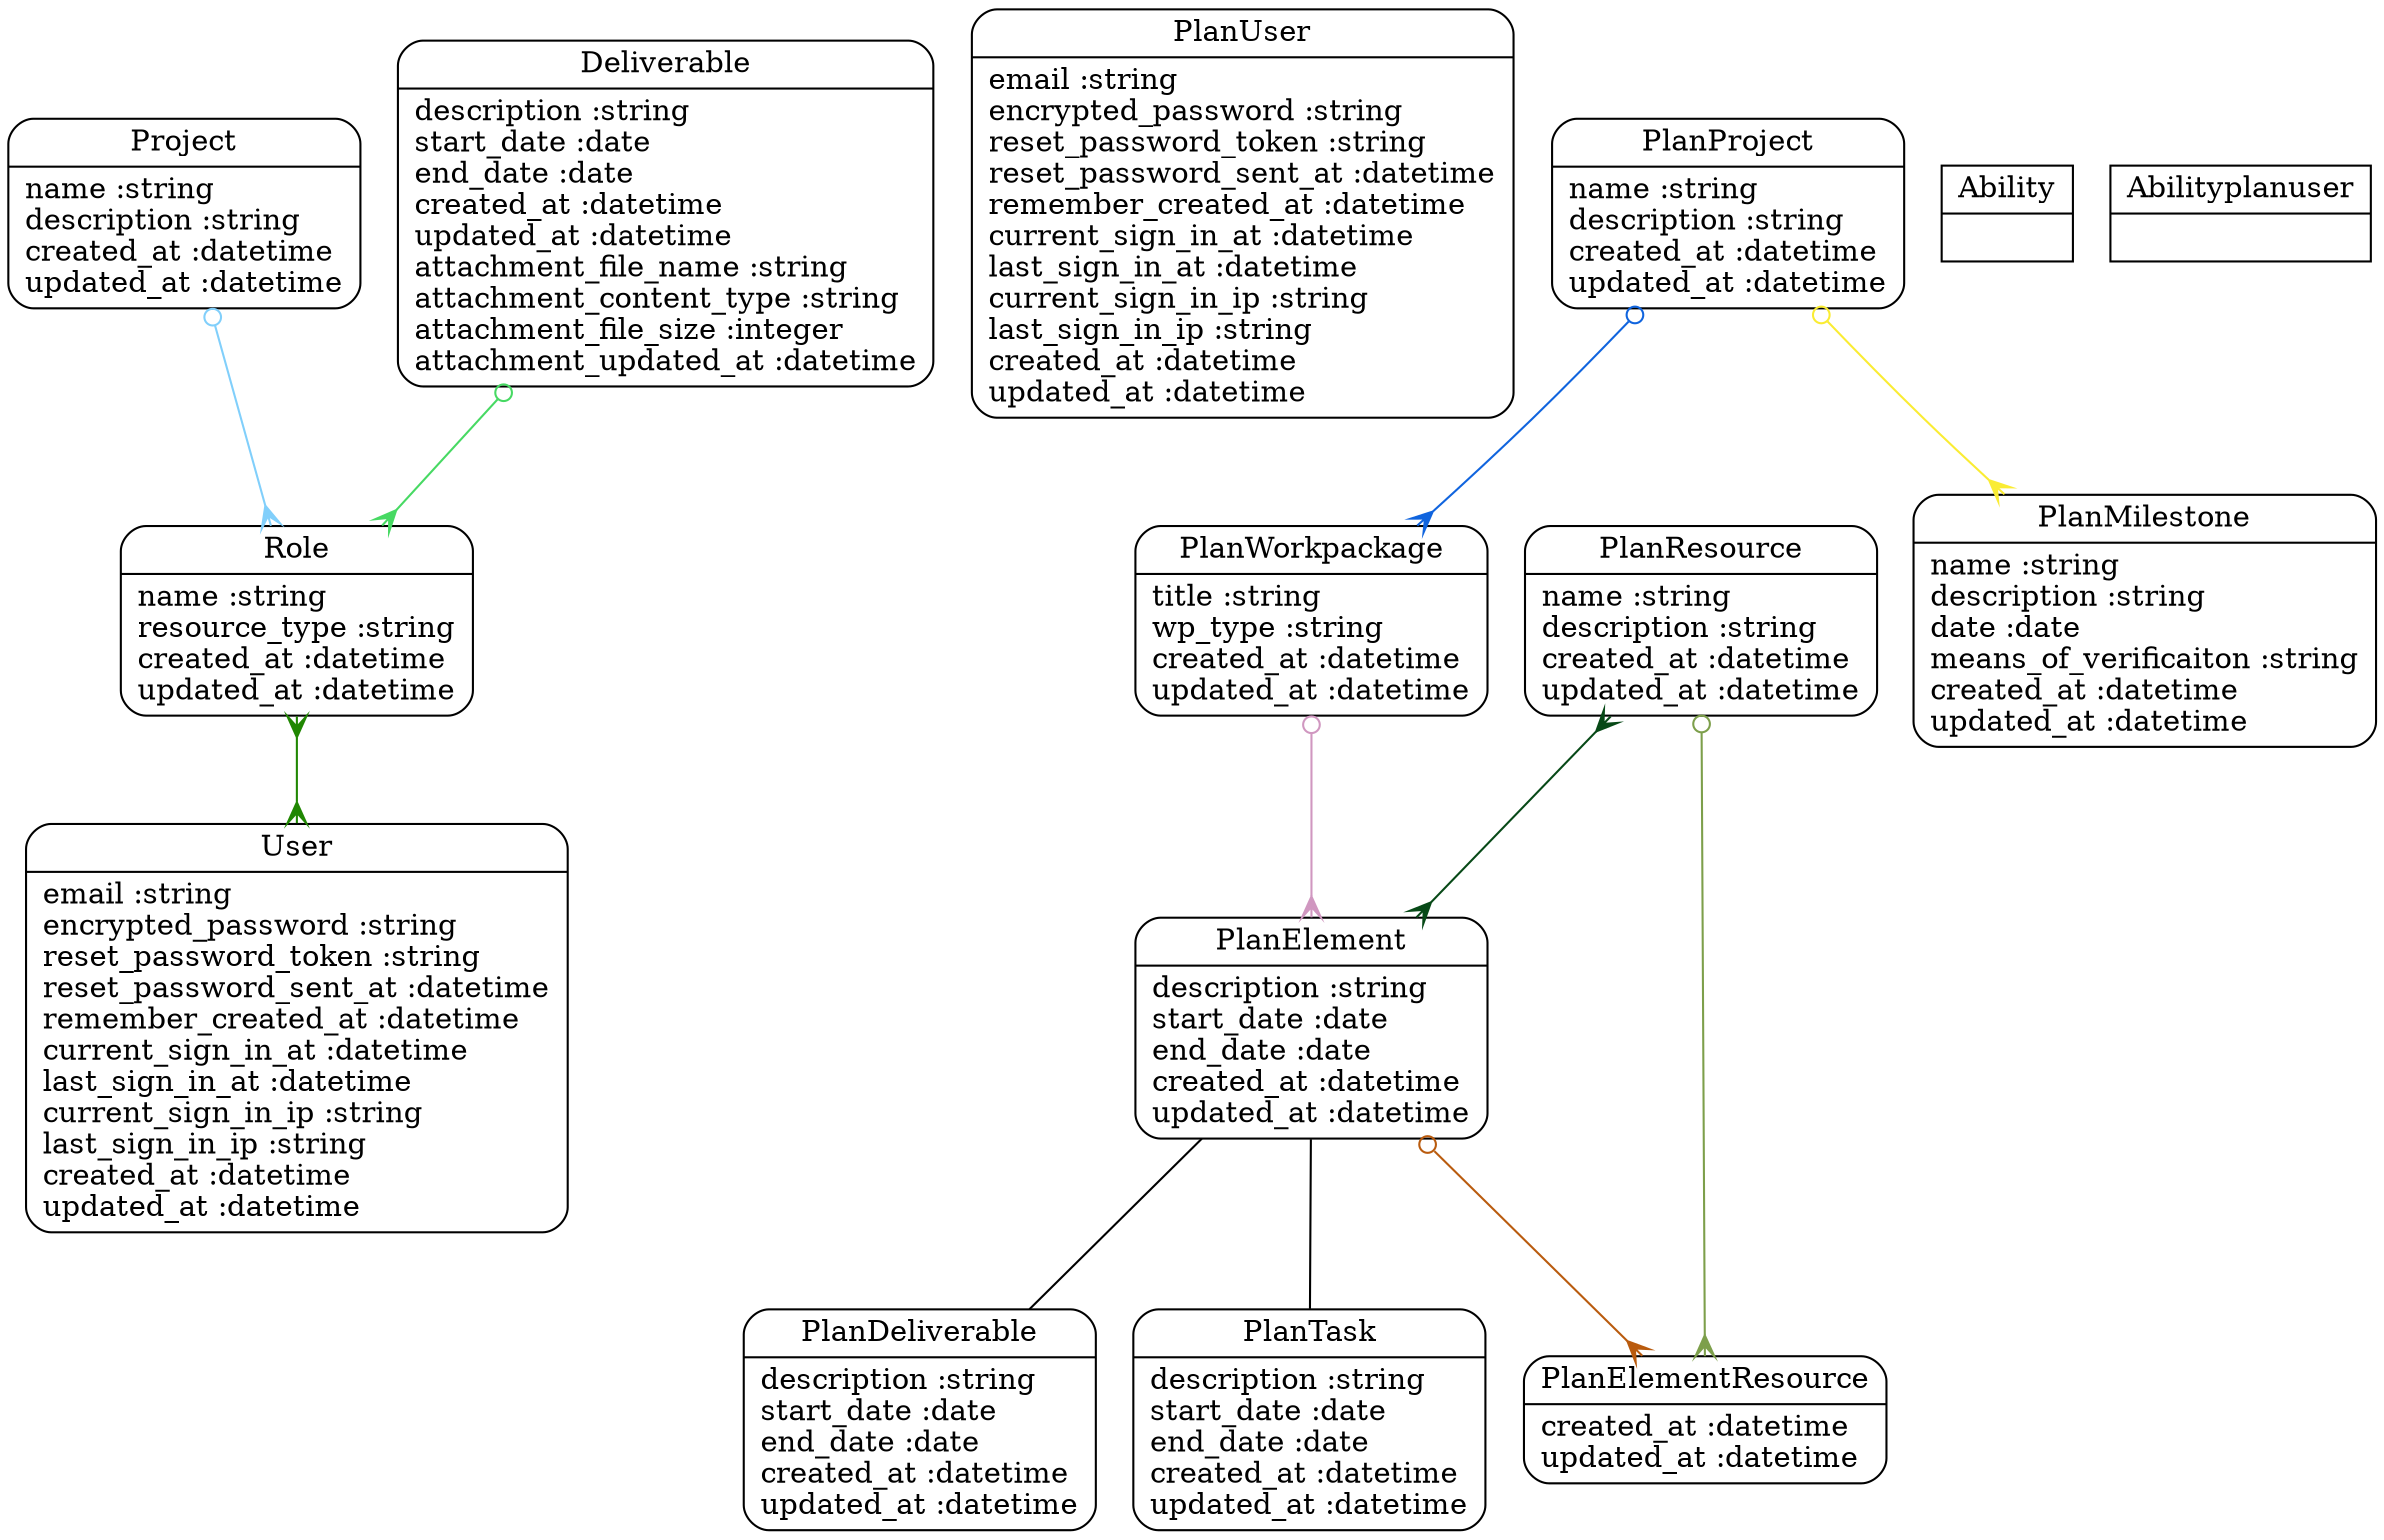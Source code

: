 digraph models_diagram {
	graph[overlap=false, splines=true]
	"Role" [shape=Mrecord, label="{Role|name :string\lresource_type :string\lcreated_at :datetime\lupdated_at :datetime\l}"]
	"PlanUser" [shape=Mrecord, label="{PlanUser|email :string\lencrypted_password :string\lreset_password_token :string\lreset_password_sent_at :datetime\lremember_created_at :datetime\lcurrent_sign_in_at :datetime\llast_sign_in_at :datetime\lcurrent_sign_in_ip :string\llast_sign_in_ip :string\lcreated_at :datetime\lupdated_at :datetime\l}"]
	"User" [shape=Mrecord, label="{User|email :string\lencrypted_password :string\lreset_password_token :string\lreset_password_sent_at :datetime\lremember_created_at :datetime\lcurrent_sign_in_at :datetime\llast_sign_in_at :datetime\lcurrent_sign_in_ip :string\llast_sign_in_ip :string\lcreated_at :datetime\lupdated_at :datetime\l}"]
	"PlanWorkpackage" [shape=Mrecord, label="{PlanWorkpackage|title :string\lwp_type :string\lcreated_at :datetime\lupdated_at :datetime\l}"]
	"Ability" [shape=record, label="{Ability|}"]
	"Project" [shape=Mrecord, label="{Project|name :string\ldescription :string\lcreated_at :datetime\lupdated_at :datetime\l}"]
	"Abilityplanuser" [shape=record, label="{Abilityplanuser|}"]
	"PlanProject" [shape=Mrecord, label="{PlanProject|name :string\ldescription :string\lcreated_at :datetime\lupdated_at :datetime\l}"]
	"PlanResource" [shape=Mrecord, label="{PlanResource|name :string\ldescription :string\lcreated_at :datetime\lupdated_at :datetime\l}"]
	"PlanElement" [shape=Mrecord, label="{PlanElement|description :string\lstart_date :date\lend_date :date\lcreated_at :datetime\lupdated_at :datetime\l}"]
	"PlanDeliverable" [shape=Mrecord, label="{PlanDeliverable|description :string\lstart_date :date\lend_date :date\lcreated_at :datetime\lupdated_at :datetime\l}"]
	"PlanTask" [shape=Mrecord, label="{PlanTask|description :string\lstart_date :date\lend_date :date\lcreated_at :datetime\lupdated_at :datetime\l}"]
	"PlanMilestone" [shape=Mrecord, label="{PlanMilestone|name :string\ldescription :string\ldate :date\lmeans_of_verificaiton :string\lcreated_at :datetime\lupdated_at :datetime\l}"]
	"Deliverable" [shape=Mrecord, label="{Deliverable|description :string\lstart_date :date\lend_date :date\lcreated_at :datetime\lupdated_at :datetime\lattachment_file_name :string\lattachment_content_type :string\lattachment_file_size :integer\lattachment_updated_at :datetime\l}"]
	"PlanElementResource" [shape=Mrecord, label="{PlanElementResource|created_at :datetime\lupdated_at :datetime\l}"]
	"Role" -> "User" [arrowtail=crow, arrowhead=crow, dir=both color="#208702"]
	"PlanWorkpackage" -> "PlanElement" [arrowtail=odot, arrowhead=crow, dir=both color="#D097C0"]
	"Project" -> "Role" [arrowtail=odot, arrowhead=crow, dir=both color="#81CFFB"]
	"PlanProject" -> "PlanWorkpackage" [arrowtail=odot, arrowhead=crow, dir=both color="#1064DE"]
	"PlanProject" -> "PlanMilestone" [arrowtail=odot, arrowhead=crow, dir=both color="#FAEC33"]
	"PlanResource" -> "PlanElementResource" [arrowtail=odot, arrowhead=crow, dir=both color="#7D9F4B"]
	"PlanResource" -> "PlanElement" [arrowtail=crow, arrowhead=crow, dir=both color="#074917"]
	"PlanElement" -> "PlanElementResource" [arrowtail=odot, arrowhead=crow, dir=both color="#B95B0E"]
	"PlanElement" -> "PlanDeliverable" [label="", arrowhead="none", arrowtail="onormal"]
	"PlanElement" -> "PlanTask" [label="", arrowhead="none", arrowtail="onormal"]
	"Deliverable" -> "Role" [arrowtail=odot, arrowhead=crow, dir=both color="#47D963"]
}
